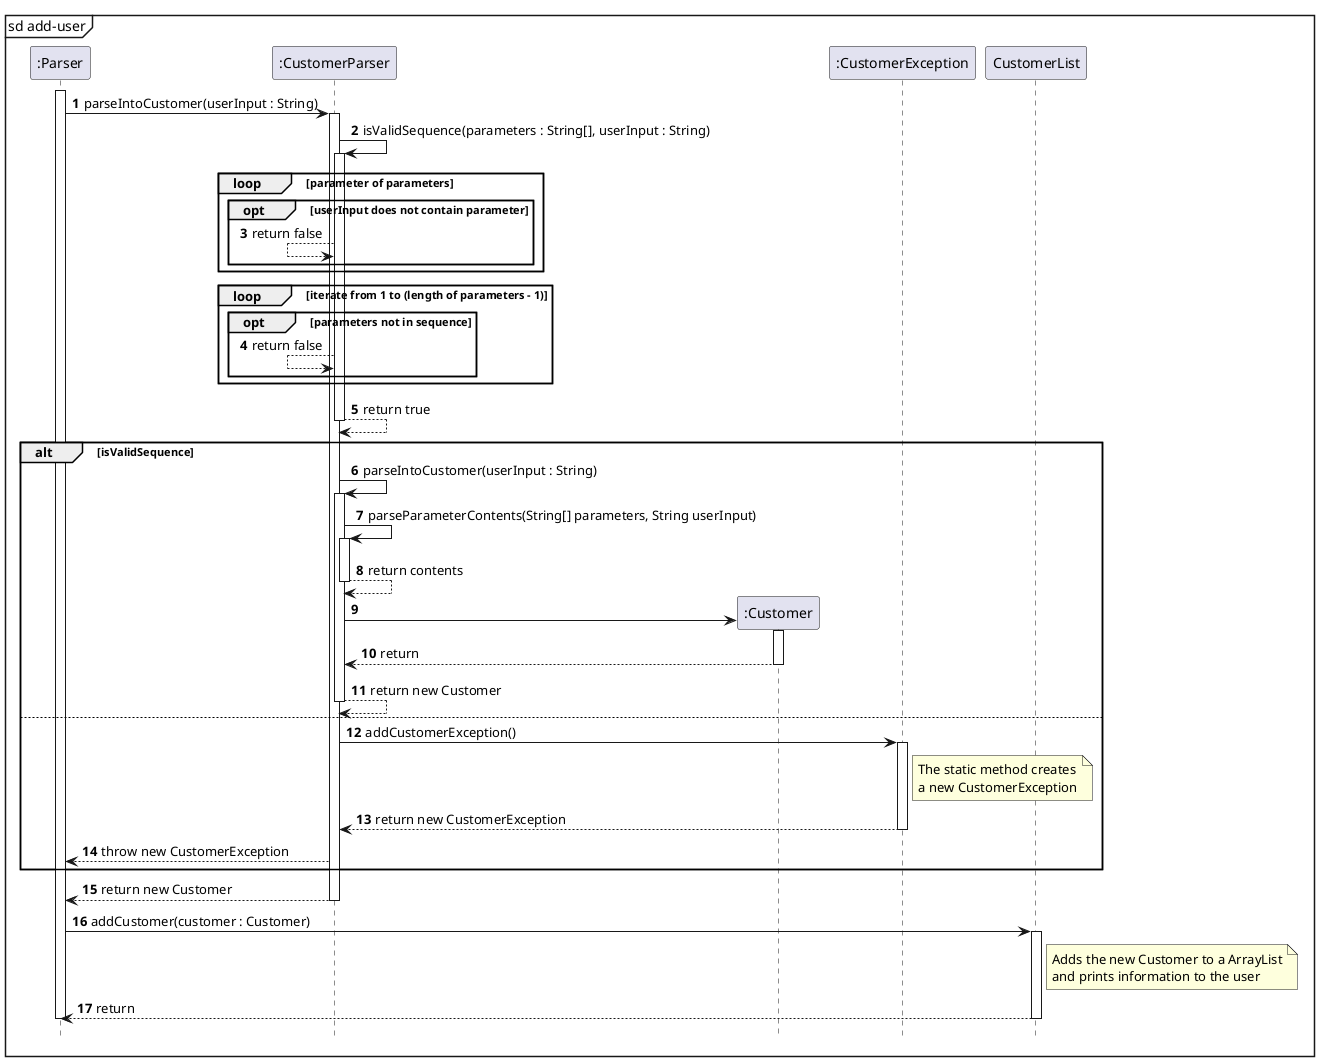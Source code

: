 @startuml
'https://plantuml.com/sequence-diagram

autonumber
mainframe sd add-user
participant ":Parser" as Parser
participant ":CustomerParser" as CustomerParser
participant ":Customer" as Customer
participant ":CustomerException" as CustomerException

activate Parser
Parser -> CustomerParser : parseIntoCustomer(userInput : String)
activate CustomerParser
    CustomerParser -> CustomerParser : isValidSequence(parameters : String[], userInput : String)
    activate CustomerParser
        loop parameter of parameters
            opt userInput does not contain parameter
                CustomerParser <-- CustomerParser : return false
            end opt
        end loop

        loop iterate from 1 to (length of parameters - 1)
            opt parameters not in sequence
                CustomerParser <-- CustomerParser : return false
            end opt
        end loop

        CustomerParser --> CustomerParser : return true
    deactivate CustomerParser

    alt isValidSequence
        CustomerParser -> CustomerParser : parseIntoCustomer(userInput : String)
        activate CustomerParser
            CustomerParser -> CustomerParser :parseParameterContents(String[] parameters, String userInput)
            activate CustomerParser
                CustomerParser --> CustomerParser : return contents
            deactivate CustomerParser
            create Customer

            CustomerParser -> Customer :
            activate Customer
            CustomerParser <-- Customer : return
            deactivate Customer
            CustomerParser --> CustomerParser : return new Customer
        deactivate CustomerParser
    else
        CustomerParser -> CustomerException : addCustomerException()
        activate CustomerException
            note right of CustomerException
                The static method creates
                a new CustomerException
            end note
            CustomerException --> CustomerParser : return new CustomerException
        deactivate CustomerException
        Parser <-- CustomerParser : throw new CustomerException
    end alt
    Parser <-- CustomerParser : return new Customer

deactivate CustomerParser

Parser -> CustomerList : addCustomer(customer : Customer)
note right of CustomerList
    Adds the new Customer to a ArrayList
    and prints information to the user
end note
activate CustomerList
    Parser <-- CustomerList : return
deactivate CustomerList
deactivate Parser
hide footbox
@enduml